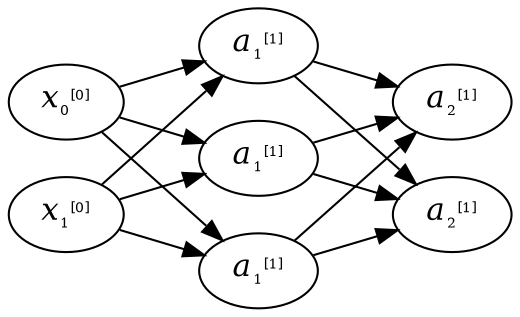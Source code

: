 digraph G {
rankdir=LR

forcelabels=true;
    X0 [label=<<font point-size="15"><i>x</i></font><sub><font point-size="8">0</font></sub><sup><font point-size="8">[0]</font></sup>>];
    X1 [label=<<font point-size="15"><i>x</i></font><sub><font point-size="8">1</font></sub><sup><font point-size="8">[0]</font></sup>>];


    A11 [label=<<font point-size="15"><i>a</i></font><sub><font point-size="8">1</font></sub><sup><font point-size="8">[1]</font></sup>>];
    A12 [label=<<font point-size="15"><i>a</i></font><sub><font point-size="8">1</font></sub><sup><font point-size="8">[1]</font></sup>>];
    A13 [label=<<font point-size="15"><i>a</i></font><sub><font point-size="8">1</font></sub><sup><font point-size="8">[1]</font></sup>>];


    A21 [label=<<font point-size="15"><i>a</i></font><sub><font point-size="8">2</font></sub><sup><font point-size="8">[1]</font></sup>>];
    A22 [label=<<font point-size="15"><i>a</i></font><sub><font point-size="8">2</font></sub><sup><font point-size="8">[1]</font></sup>>];

    X0->A11;
    X0->A12;
    X0->A13;
    X1->A11;
    X1->A12;
    X1->A13;

    A11->A21;
    A12->A21;
    A13->A21;
    A11->A22;
    A12->A22;
    A13->A22;
}
